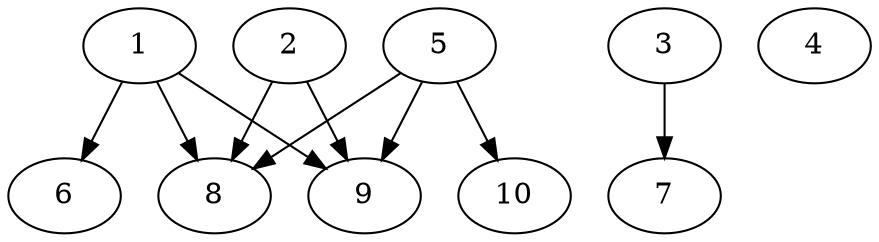// DAG automatically generated by daggen at Thu Oct  3 13:58:05 2019
// ./daggen --dot -n 10 --ccr 0.4 --fat 0.9 --regular 0.7 --density 0.5 --mindata 5242880 --maxdata 52428800 
digraph G {
  1 [size="113710080", alpha="0.18", expect_size="45484032"] 
  1 -> 6 [size ="45484032"]
  1 -> 8 [size ="45484032"]
  1 -> 9 [size ="45484032"]
  2 [size="33932800", alpha="0.11", expect_size="13573120"] 
  2 -> 8 [size ="13573120"]
  2 -> 9 [size ="13573120"]
  3 [size="15749120", alpha="0.07", expect_size="6299648"] 
  3 -> 7 [size ="6299648"]
  4 [size="92515840", alpha="0.18", expect_size="37006336"] 
  5 [size="105249280", alpha="0.10", expect_size="42099712"] 
  5 -> 8 [size ="42099712"]
  5 -> 9 [size ="42099712"]
  5 -> 10 [size ="42099712"]
  6 [size="21939200", alpha="0.15", expect_size="8775680"] 
  7 [size="105707520", alpha="0.06", expect_size="42283008"] 
  8 [size="34004480", alpha="0.17", expect_size="13601792"] 
  9 [size="18219520", alpha="0.14", expect_size="7287808"] 
  10 [size="80744960", alpha="0.17", expect_size="32297984"] 
}
